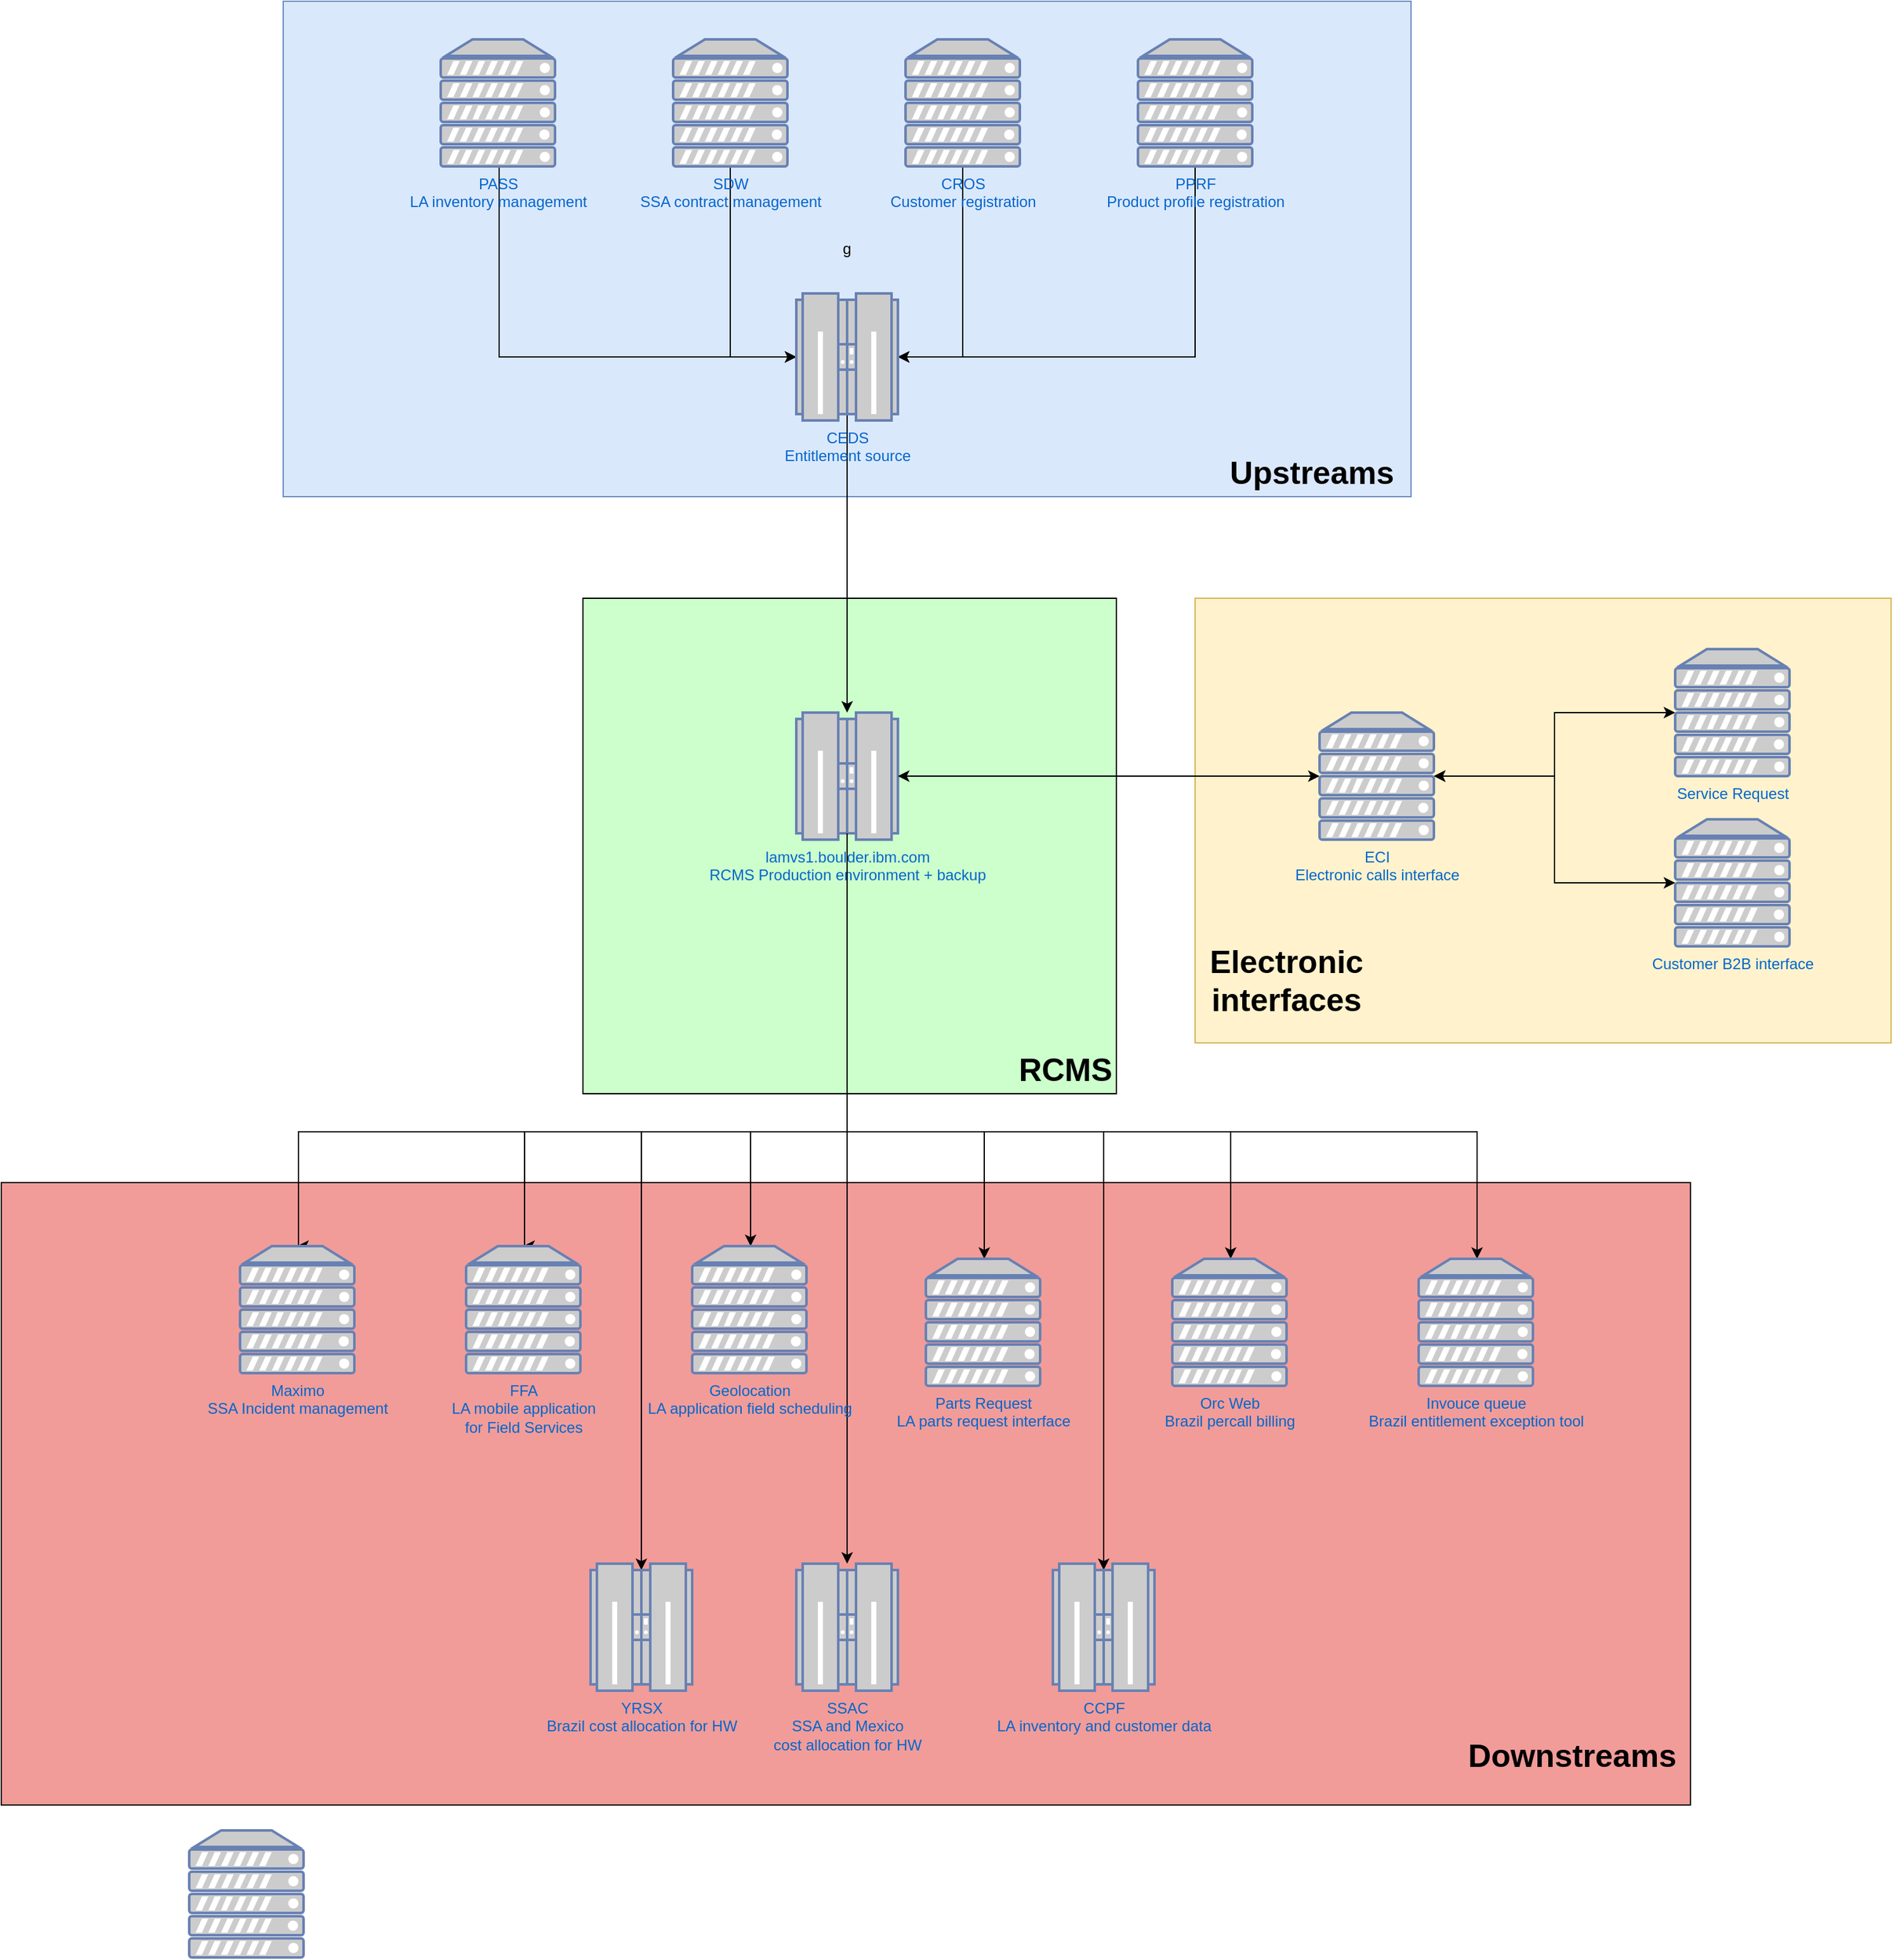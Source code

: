 <mxfile version="10.6.0" type="github"><diagram id="_zCE-TPqoeo9SqMWtjwe" name="Page-1"><mxGraphModel dx="1394" dy="823" grid="1" gridSize="10" guides="1" tooltips="1" connect="1" arrows="1" fold="1" page="1" pageScale="1" pageWidth="2336" pageHeight="1654" background="none" math="0" shadow="0"><root><mxCell id="0"/><mxCell id="1" parent="0"/><mxCell id="YOgo8xgkHB_tHbo4N17i-17" value="" style="rounded=0;whiteSpace=wrap;html=1;fillColor=#fff2cc;strokeColor=#d6b656;" vertex="1" parent="1"><mxGeometry x="1442" y="560" width="548" height="350" as="geometry"/></mxCell><mxCell id="JzEJBtxNvTs0THatI5Rh-37" value="" style="rounded=0;whiteSpace=wrap;html=1;fillColor=#F19C99;fontSize=25;" parent="1" vertex="1"><mxGeometry x="502" y="1020" width="1330" height="490" as="geometry"/></mxCell><mxCell id="JzEJBtxNvTs0THatI5Rh-14" value="g" style="rounded=0;whiteSpace=wrap;html=1;fillColor=#dae8fc;strokeColor=#6c8ebf;" parent="1" vertex="1"><mxGeometry x="724" y="90" width="888" height="390" as="geometry"/></mxCell><mxCell id="JzEJBtxNvTs0THatI5Rh-42" value="" style="rounded=0;whiteSpace=wrap;html=1;fillColor=#CCFFCC;" parent="1" vertex="1"><mxGeometry x="960" y="560" width="420" height="390" as="geometry"/></mxCell><mxCell id="JzEJBtxNvTs0THatI5Rh-50" style="edgeStyle=orthogonalEdgeStyle;rounded=0;orthogonalLoop=1;jettySize=auto;html=1;exitX=0.5;exitY=0.95;exitDx=0;exitDy=0;exitPerimeter=0;entryX=0.5;entryY=0;entryDx=0;entryDy=0;entryPerimeter=0;startArrow=none;startFill=0;endArrow=classic;endFill=1;fontSize=25;" parent="1" source="JzEJBtxNvTs0THatI5Rh-1" target="JzEJBtxNvTs0THatI5Rh-28" edge="1"><mxGeometry relative="1" as="geometry"><Array as="points"><mxPoint x="1168" y="980"/><mxPoint x="914" y="980"/></Array></mxGeometry></mxCell><mxCell id="JzEJBtxNvTs0THatI5Rh-51" style="edgeStyle=orthogonalEdgeStyle;rounded=0;orthogonalLoop=1;jettySize=auto;html=1;exitX=0.5;exitY=0.95;exitDx=0;exitDy=0;exitPerimeter=0;startArrow=none;startFill=0;endArrow=classic;endFill=1;fontSize=25;" parent="1" source="JzEJBtxNvTs0THatI5Rh-1" target="JzEJBtxNvTs0THatI5Rh-29" edge="1"><mxGeometry relative="1" as="geometry"><Array as="points"><mxPoint x="1168" y="980"/><mxPoint x="1092" y="980"/></Array></mxGeometry></mxCell><mxCell id="JzEJBtxNvTs0THatI5Rh-52" style="edgeStyle=orthogonalEdgeStyle;rounded=0;orthogonalLoop=1;jettySize=auto;html=1;exitX=0.5;exitY=0.95;exitDx=0;exitDy=0;exitPerimeter=0;startArrow=none;startFill=0;endArrow=classic;endFill=1;fontSize=25;" parent="1" source="JzEJBtxNvTs0THatI5Rh-1" target="JzEJBtxNvTs0THatI5Rh-31" edge="1"><mxGeometry relative="1" as="geometry"><Array as="points"><mxPoint x="1168" y="980"/><mxPoint x="1276" y="980"/></Array></mxGeometry></mxCell><mxCell id="JzEJBtxNvTs0THatI5Rh-53" style="edgeStyle=orthogonalEdgeStyle;rounded=0;orthogonalLoop=1;jettySize=auto;html=1;exitX=0.5;exitY=0.95;exitDx=0;exitDy=0;exitPerimeter=0;startArrow=none;startFill=0;endArrow=classic;endFill=1;fontSize=25;" parent="1" source="JzEJBtxNvTs0THatI5Rh-1" target="JzEJBtxNvTs0THatI5Rh-32" edge="1"><mxGeometry relative="1" as="geometry"><Array as="points"><mxPoint x="1168" y="980"/><mxPoint x="1470" y="980"/></Array></mxGeometry></mxCell><mxCell id="JzEJBtxNvTs0THatI5Rh-55" style="edgeStyle=orthogonalEdgeStyle;rounded=0;orthogonalLoop=1;jettySize=auto;html=1;exitX=0.5;exitY=0.95;exitDx=0;exitDy=0;exitPerimeter=0;startArrow=none;startFill=0;endArrow=classic;endFill=1;fontSize=25;" parent="1" source="JzEJBtxNvTs0THatI5Rh-1" target="JzEJBtxNvTs0THatI5Rh-30" edge="1"><mxGeometry relative="1" as="geometry"><Array as="points"><mxPoint x="1168" y="980"/><mxPoint x="1664" y="980"/></Array></mxGeometry></mxCell><mxCell id="JzEJBtxNvTs0THatI5Rh-58" style="edgeStyle=orthogonalEdgeStyle;rounded=0;orthogonalLoop=1;jettySize=auto;html=1;exitX=0.5;exitY=0.95;exitDx=0;exitDy=0;exitPerimeter=0;startArrow=none;startFill=0;endArrow=classic;endFill=1;fontSize=25;entryX=0.5;entryY=0.05;entryDx=0;entryDy=0;entryPerimeter=0;" parent="1" source="JzEJBtxNvTs0THatI5Rh-1" target="JzEJBtxNvTs0THatI5Rh-35" edge="1"><mxGeometry relative="1" as="geometry"><Array as="points"><mxPoint x="1168" y="980"/><mxPoint x="1006" y="980"/></Array></mxGeometry></mxCell><mxCell id="JzEJBtxNvTs0THatI5Rh-59" style="edgeStyle=orthogonalEdgeStyle;rounded=0;orthogonalLoop=1;jettySize=auto;html=1;exitX=0.5;exitY=0.95;exitDx=0;exitDy=0;exitPerimeter=0;startArrow=none;startFill=0;endArrow=classic;endFill=1;fontSize=25;" parent="1" source="JzEJBtxNvTs0THatI5Rh-1" target="JzEJBtxNvTs0THatI5Rh-34" edge="1"><mxGeometry relative="1" as="geometry"/></mxCell><mxCell id="JzEJBtxNvTs0THatI5Rh-62" style="edgeStyle=orthogonalEdgeStyle;rounded=0;orthogonalLoop=1;jettySize=auto;html=1;exitX=0.5;exitY=0.95;exitDx=0;exitDy=0;exitPerimeter=0;entryX=0.5;entryY=0.05;entryDx=0;entryDy=0;entryPerimeter=0;startArrow=none;startFill=0;endArrow=classic;endFill=1;fontSize=25;" parent="1" source="JzEJBtxNvTs0THatI5Rh-1" target="JzEJBtxNvTs0THatI5Rh-36" edge="1"><mxGeometry relative="1" as="geometry"><Array as="points"><mxPoint x="1168" y="980"/><mxPoint x="1370" y="980"/></Array></mxGeometry></mxCell><mxCell id="JzEJBtxNvTs0THatI5Rh-1" value="&lt;div&gt;lamvs1.boulder.ibm.com&lt;/div&gt;&lt;div&gt;RCMS Production environment + backup&lt;br&gt;&lt;/div&gt;" style="fontColor=#0066CC;verticalAlign=top;verticalLabelPosition=bottom;labelPosition=center;align=center;html=1;outlineConnect=0;fillColor=#CCCCCC;strokeColor=#6881B3;gradientColor=none;gradientDirection=north;strokeWidth=2;shape=mxgraph.networks.mainframe;" parent="1" vertex="1"><mxGeometry x="1128" y="650" width="80" height="100" as="geometry"/></mxCell><mxCell id="JzEJBtxNvTs0THatI5Rh-18" style="edgeStyle=orthogonalEdgeStyle;rounded=0;orthogonalLoop=1;jettySize=auto;html=1;exitX=0.5;exitY=1;exitDx=0;exitDy=0;exitPerimeter=0;entryX=1;entryY=0.5;entryDx=0;entryDy=0;entryPerimeter=0;" parent="1" source="JzEJBtxNvTs0THatI5Rh-3" target="JzEJBtxNvTs0THatI5Rh-8" edge="1"><mxGeometry relative="1" as="geometry"/></mxCell><mxCell id="JzEJBtxNvTs0THatI5Rh-3" value="&lt;div&gt;CROS&lt;/div&gt;&lt;div&gt;Customer registration&lt;br&gt;&lt;/div&gt;" style="fontColor=#0066CC;verticalAlign=top;verticalLabelPosition=bottom;labelPosition=center;align=center;html=1;outlineConnect=0;fillColor=#CCCCCC;strokeColor=#6881B3;gradientColor=none;gradientDirection=north;strokeWidth=2;shape=mxgraph.networks.server;" parent="1" vertex="1"><mxGeometry x="1214" y="120" width="90" height="100" as="geometry"/></mxCell><mxCell id="JzEJBtxNvTs0THatI5Rh-16" value="" style="edgeStyle=orthogonalEdgeStyle;rounded=0;orthogonalLoop=1;jettySize=auto;html=1;entryX=0;entryY=0.5;entryDx=0;entryDy=0;entryPerimeter=0;" parent="1" source="JzEJBtxNvTs0THatI5Rh-4" target="JzEJBtxNvTs0THatI5Rh-8" edge="1"><mxGeometry relative="1" as="geometry"><mxPoint x="893" y="300" as="targetPoint"/><Array as="points"><mxPoint x="894" y="370"/></Array></mxGeometry></mxCell><mxCell id="JzEJBtxNvTs0THatI5Rh-4" value="&lt;div&gt;PASS&lt;/div&gt;&lt;div&gt;LA inventory management&lt;br&gt;&lt;/div&gt;" style="fontColor=#0066CC;verticalAlign=top;verticalLabelPosition=bottom;labelPosition=center;align=center;html=1;outlineConnect=0;fillColor=#CCCCCC;strokeColor=#6881B3;gradientColor=none;gradientDirection=north;strokeWidth=2;shape=mxgraph.networks.server;" parent="1" vertex="1"><mxGeometry x="848" y="120" width="90" height="100" as="geometry"/></mxCell><mxCell id="JzEJBtxNvTs0THatI5Rh-17" style="edgeStyle=orthogonalEdgeStyle;rounded=0;orthogonalLoop=1;jettySize=auto;html=1;exitX=0.5;exitY=1;exitDx=0;exitDy=0;exitPerimeter=0;entryX=0;entryY=0.5;entryDx=0;entryDy=0;entryPerimeter=0;" parent="1" source="JzEJBtxNvTs0THatI5Rh-5" target="JzEJBtxNvTs0THatI5Rh-8" edge="1"><mxGeometry relative="1" as="geometry"/></mxCell><mxCell id="JzEJBtxNvTs0THatI5Rh-5" value="&lt;div&gt;SDW&lt;/div&gt;&lt;div&gt;SSA contract management&lt;br&gt;&lt;/div&gt;" style="fontColor=#0066CC;verticalAlign=top;verticalLabelPosition=bottom;labelPosition=center;align=center;html=1;outlineConnect=0;fillColor=#CCCCCC;strokeColor=#6881B3;gradientColor=none;gradientDirection=north;strokeWidth=2;shape=mxgraph.networks.server;" parent="1" vertex="1"><mxGeometry x="1031" y="120" width="90" height="100" as="geometry"/></mxCell><mxCell id="JzEJBtxNvTs0THatI5Rh-20" style="edgeStyle=orthogonalEdgeStyle;rounded=0;orthogonalLoop=1;jettySize=auto;html=1;exitX=0.5;exitY=1;exitDx=0;exitDy=0;exitPerimeter=0;entryX=1;entryY=0.5;entryDx=0;entryDy=0;entryPerimeter=0;" parent="1" source="JzEJBtxNvTs0THatI5Rh-6" target="JzEJBtxNvTs0THatI5Rh-8" edge="1"><mxGeometry relative="1" as="geometry"/></mxCell><mxCell id="JzEJBtxNvTs0THatI5Rh-6" value="&lt;div&gt;PPRF&lt;/div&gt;&lt;div&gt;Product profile registration&lt;br&gt;&lt;/div&gt;" style="fontColor=#0066CC;verticalAlign=top;verticalLabelPosition=bottom;labelPosition=center;align=center;html=1;outlineConnect=0;fillColor=#CCCCCC;strokeColor=#6881B3;gradientColor=none;gradientDirection=north;strokeWidth=2;shape=mxgraph.networks.server;" parent="1" vertex="1"><mxGeometry x="1397" y="120" width="90" height="100" as="geometry"/></mxCell><mxCell id="JzEJBtxNvTs0THatI5Rh-46" style="edgeStyle=orthogonalEdgeStyle;rounded=0;orthogonalLoop=1;jettySize=auto;html=1;exitX=0.5;exitY=0.95;exitDx=0;exitDy=0;exitPerimeter=0;fontSize=25;" parent="1" source="JzEJBtxNvTs0THatI5Rh-8" target="JzEJBtxNvTs0THatI5Rh-1" edge="1"><mxGeometry relative="1" as="geometry"/></mxCell><mxCell id="JzEJBtxNvTs0THatI5Rh-8" value="&lt;div&gt;CEDS&lt;/div&gt;&lt;div&gt;Entitlement source&lt;br&gt;&lt;/div&gt;" style="fontColor=#0066CC;verticalAlign=top;verticalLabelPosition=bottom;labelPosition=center;align=center;html=1;outlineConnect=0;fillColor=#CCCCCC;strokeColor=#6881B3;gradientColor=none;gradientDirection=north;strokeWidth=2;shape=mxgraph.networks.mainframe;" parent="1" vertex="1"><mxGeometry x="1128" y="320" width="80" height="100" as="geometry"/></mxCell><mxCell id="JzEJBtxNvTs0THatI5Rh-26" value="Upstreams" style="text;html=1;strokeColor=none;fillColor=none;align=center;verticalAlign=middle;whiteSpace=wrap;rounded=0;fontSize=25;fontStyle=1" parent="1" vertex="1"><mxGeometry x="1514" y="450" width="40" height="20" as="geometry"/></mxCell><mxCell id="JzEJBtxNvTs0THatI5Rh-49" style="edgeStyle=orthogonalEdgeStyle;rounded=0;orthogonalLoop=1;jettySize=auto;html=1;exitX=0.5;exitY=0;exitDx=0;exitDy=0;exitPerimeter=0;fontSize=25;endArrow=none;endFill=0;startArrow=classic;startFill=1;entryX=0.5;entryY=0.95;entryDx=0;entryDy=0;entryPerimeter=0;" parent="1" source="JzEJBtxNvTs0THatI5Rh-27" target="JzEJBtxNvTs0THatI5Rh-1" edge="1"><mxGeometry relative="1" as="geometry"><Array as="points"><mxPoint x="736" y="980"/><mxPoint x="1168" y="980"/></Array></mxGeometry></mxCell><mxCell id="JzEJBtxNvTs0THatI5Rh-27" value="&lt;div&gt;Maximo&lt;/div&gt;&lt;div&gt;SSA Incident management&lt;br&gt;&lt;/div&gt;" style="fontColor=#0066CC;verticalAlign=top;verticalLabelPosition=bottom;labelPosition=center;align=center;html=1;outlineConnect=0;fillColor=#CCCCCC;strokeColor=#6881B3;gradientColor=none;gradientDirection=north;strokeWidth=2;shape=mxgraph.networks.server;" parent="1" vertex="1"><mxGeometry x="690" y="1070" width="90" height="100" as="geometry"/></mxCell><mxCell id="JzEJBtxNvTs0THatI5Rh-28" value="&lt;div&gt;FFA&lt;/div&gt;&lt;div&gt;LA mobile application&lt;/div&gt;&lt;div&gt;for Field Services&lt;br&gt;&lt;/div&gt;" style="fontColor=#0066CC;verticalAlign=top;verticalLabelPosition=bottom;labelPosition=center;align=center;html=1;outlineConnect=0;fillColor=#CCCCCC;strokeColor=#6881B3;gradientColor=none;gradientDirection=north;strokeWidth=2;shape=mxgraph.networks.server;" parent="1" vertex="1"><mxGeometry x="868" y="1070" width="90" height="100" as="geometry"/></mxCell><mxCell id="JzEJBtxNvTs0THatI5Rh-29" value="&lt;div&gt;Geolocation&lt;/div&gt;&lt;div&gt;LA application field scheduling&lt;br&gt;&lt;/div&gt;" style="fontColor=#0066CC;verticalAlign=top;verticalLabelPosition=bottom;labelPosition=center;align=center;html=1;outlineConnect=0;fillColor=#CCCCCC;strokeColor=#6881B3;gradientColor=none;gradientDirection=north;strokeWidth=2;shape=mxgraph.networks.server;" parent="1" vertex="1"><mxGeometry x="1046" y="1070" width="90" height="100" as="geometry"/></mxCell><mxCell id="JzEJBtxNvTs0THatI5Rh-30" value="&lt;div&gt;Invouce queue&lt;/div&gt;&lt;div&gt;Brazil entitlement exception tool&lt;br&gt;&lt;/div&gt;" style="fontColor=#0066CC;verticalAlign=top;verticalLabelPosition=bottom;labelPosition=center;align=center;html=1;outlineConnect=0;fillColor=#CCCCCC;strokeColor=#6881B3;gradientColor=none;gradientDirection=north;strokeWidth=2;shape=mxgraph.networks.server;" parent="1" vertex="1"><mxGeometry x="1618" y="1080" width="90" height="100" as="geometry"/></mxCell><mxCell id="JzEJBtxNvTs0THatI5Rh-31" value="&lt;div&gt;Parts Request&lt;/div&gt;&lt;div&gt;LA parts request interface&lt;br&gt;&lt;/div&gt;" style="fontColor=#0066CC;verticalAlign=top;verticalLabelPosition=bottom;labelPosition=center;align=center;html=1;outlineConnect=0;fillColor=#CCCCCC;strokeColor=#6881B3;gradientColor=none;gradientDirection=north;strokeWidth=2;shape=mxgraph.networks.server;" parent="1" vertex="1"><mxGeometry x="1230" y="1080" width="90" height="100" as="geometry"/></mxCell><mxCell id="JzEJBtxNvTs0THatI5Rh-32" value="&lt;div&gt;Orc Web&lt;/div&gt;&lt;div&gt;Brazil percall billing&lt;br&gt;&lt;/div&gt;" style="fontColor=#0066CC;verticalAlign=top;verticalLabelPosition=bottom;labelPosition=center;align=center;html=1;outlineConnect=0;fillColor=#CCCCCC;strokeColor=#6881B3;gradientColor=none;gradientDirection=north;strokeWidth=2;shape=mxgraph.networks.server;" parent="1" vertex="1"><mxGeometry x="1424" y="1080" width="90" height="100" as="geometry"/></mxCell><mxCell id="JzEJBtxNvTs0THatI5Rh-34" value="&lt;div&gt;SSAC&lt;br&gt;&lt;/div&gt;&lt;div&gt;SSA and Mexico &lt;br&gt;&lt;/div&gt;&lt;div&gt;cost allocation for HW&lt;br&gt;&lt;/div&gt;" style="fontColor=#0066CC;verticalAlign=top;verticalLabelPosition=bottom;labelPosition=center;align=center;html=1;outlineConnect=0;fillColor=#CCCCCC;strokeColor=#6881B3;gradientColor=none;gradientDirection=north;strokeWidth=2;shape=mxgraph.networks.mainframe;" parent="1" vertex="1"><mxGeometry x="1128" y="1320" width="80" height="100" as="geometry"/></mxCell><mxCell id="JzEJBtxNvTs0THatI5Rh-35" value="&lt;div&gt;YRSX&lt;/div&gt;&lt;div&gt;Brazil cost allocation for HW&lt;br&gt;&lt;/div&gt;" style="fontColor=#0066CC;verticalAlign=top;verticalLabelPosition=bottom;labelPosition=center;align=center;html=1;outlineConnect=0;fillColor=#CCCCCC;strokeColor=#6881B3;gradientColor=none;gradientDirection=north;strokeWidth=2;shape=mxgraph.networks.mainframe;" parent="1" vertex="1"><mxGeometry x="966" y="1320" width="80" height="100" as="geometry"/></mxCell><mxCell id="JzEJBtxNvTs0THatI5Rh-36" value="&lt;div&gt;CCPF&lt;/div&gt;&lt;div&gt;LA inventory and customer data&lt;br&gt;&lt;/div&gt;" style="fontColor=#0066CC;verticalAlign=top;verticalLabelPosition=bottom;labelPosition=center;align=center;html=1;outlineConnect=0;fillColor=#CCCCCC;strokeColor=#6881B3;gradientColor=none;gradientDirection=north;strokeWidth=2;shape=mxgraph.networks.mainframe;" parent="1" vertex="1"><mxGeometry x="1330" y="1320" width="80" height="100" as="geometry"/></mxCell><mxCell id="JzEJBtxNvTs0THatI5Rh-39" value="Downstreams" style="text;html=1;strokeColor=none;fillColor=none;align=center;verticalAlign=middle;whiteSpace=wrap;rounded=0;fontSize=25;fontStyle=1" parent="1" vertex="1"><mxGeometry x="1680" y="1460" width="118" height="20" as="geometry"/></mxCell><mxCell id="YOgo8xgkHB_tHbo4N17i-2" style="edgeStyle=orthogonalEdgeStyle;rounded=0;orthogonalLoop=1;jettySize=auto;html=1;startArrow=classic;startFill=1;" edge="1" parent="1" source="YOgo8xgkHB_tHbo4N17i-1" target="JzEJBtxNvTs0THatI5Rh-1"><mxGeometry relative="1" as="geometry"/></mxCell><mxCell id="YOgo8xgkHB_tHbo4N17i-15" style="edgeStyle=orthogonalEdgeStyle;rounded=0;orthogonalLoop=1;jettySize=auto;html=1;startArrow=classic;startFill=1;" edge="1" parent="1" source="YOgo8xgkHB_tHbo4N17i-1" target="YOgo8xgkHB_tHbo4N17i-9"><mxGeometry relative="1" as="geometry"/></mxCell><mxCell id="YOgo8xgkHB_tHbo4N17i-16" style="edgeStyle=orthogonalEdgeStyle;rounded=0;orthogonalLoop=1;jettySize=auto;html=1;entryX=0;entryY=0.5;entryDx=0;entryDy=0;entryPerimeter=0;startArrow=classic;startFill=1;" edge="1" parent="1" source="YOgo8xgkHB_tHbo4N17i-1" target="YOgo8xgkHB_tHbo4N17i-7"><mxGeometry relative="1" as="geometry"/></mxCell><mxCell id="YOgo8xgkHB_tHbo4N17i-1" value="&lt;div&gt;ECI&lt;/div&gt;&lt;div&gt;Electronic calls interface&lt;br&gt;&lt;/div&gt;" style="fontColor=#0066CC;verticalAlign=top;verticalLabelPosition=bottom;labelPosition=center;align=center;html=1;outlineConnect=0;fillColor=#CCCCCC;strokeColor=#6881B3;gradientColor=none;gradientDirection=north;strokeWidth=2;shape=mxgraph.networks.server;" vertex="1" parent="1"><mxGeometry x="1540" y="650" width="90" height="100" as="geometry"/></mxCell><mxCell id="YOgo8xgkHB_tHbo4N17i-6" value="" style="fontColor=#0066CC;verticalAlign=top;verticalLabelPosition=bottom;labelPosition=center;align=center;html=1;outlineConnect=0;fillColor=#CCCCCC;strokeColor=#6881B3;gradientColor=none;gradientDirection=north;strokeWidth=2;shape=mxgraph.networks.server;" vertex="1" parent="1"><mxGeometry x="650" y="1530" width="90" height="100" as="geometry"/></mxCell><mxCell id="YOgo8xgkHB_tHbo4N17i-7" value="Customer B2B interface" style="fontColor=#0066CC;verticalAlign=top;verticalLabelPosition=bottom;labelPosition=center;align=center;html=1;outlineConnect=0;fillColor=#CCCCCC;strokeColor=#6881B3;gradientColor=none;gradientDirection=north;strokeWidth=2;shape=mxgraph.networks.server;" vertex="1" parent="1"><mxGeometry x="1820" y="734" width="90" height="100" as="geometry"/></mxCell><mxCell id="YOgo8xgkHB_tHbo4N17i-9" value="Service Request" style="fontColor=#0066CC;verticalAlign=top;verticalLabelPosition=bottom;labelPosition=center;align=center;html=1;outlineConnect=0;fillColor=#CCCCCC;strokeColor=#6881B3;gradientColor=none;gradientDirection=north;strokeWidth=2;shape=mxgraph.networks.server;" vertex="1" parent="1"><mxGeometry x="1820" y="600" width="90" height="100" as="geometry"/></mxCell><mxCell id="YOgo8xgkHB_tHbo4N17i-18" value="RCMS" style="text;html=1;strokeColor=none;fillColor=none;align=center;verticalAlign=middle;whiteSpace=wrap;rounded=0;fontStyle=1;fontSize=25;" vertex="1" parent="1"><mxGeometry x="1320" y="920" width="40" height="20" as="geometry"/></mxCell><mxCell id="YOgo8xgkHB_tHbo4N17i-24" value="&lt;b&gt;Electronic interfaces&lt;br&gt;&lt;/b&gt;" style="text;html=1;strokeColor=none;fillColor=none;align=center;verticalAlign=middle;whiteSpace=wrap;rounded=0;fontSize=25;" vertex="1" parent="1"><mxGeometry x="1494" y="850" width="40" height="20" as="geometry"/></mxCell></root></mxGraphModel></diagram></mxfile>